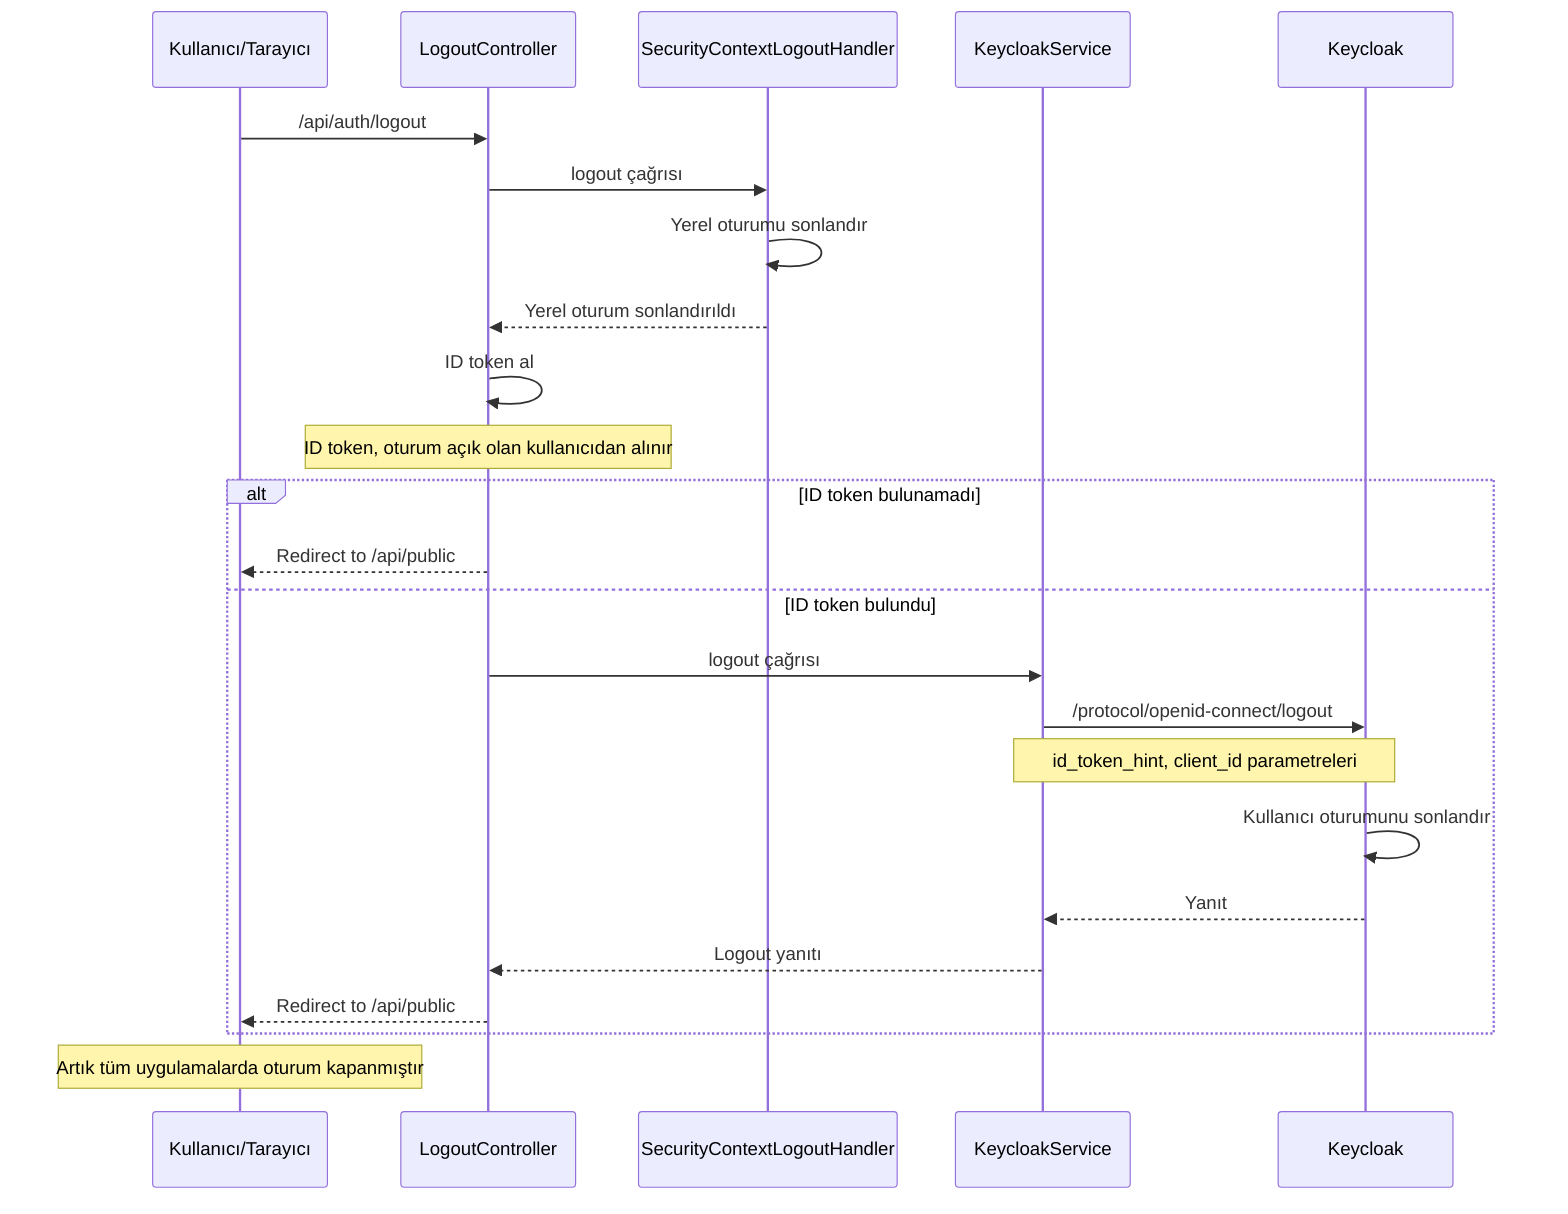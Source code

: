 sequenceDiagram
    participant Kullanıcı/Tarayıcı
    participant LogoutController
    participant SecurityContextLogoutHandler
    participant KeycloakService
    participant Keycloak

    Kullanıcı/Tarayıcı->>LogoutController: /api/auth/logout
    LogoutController->>SecurityContextLogoutHandler: logout çağrısı
    SecurityContextLogoutHandler->>SecurityContextLogoutHandler: Yerel oturumu sonlandır
    SecurityContextLogoutHandler-->>LogoutController: Yerel oturum sonlandırıldı

    LogoutController->>LogoutController: ID token al
    Note over LogoutController: ID token, oturum açık olan kullanıcıdan alınır

    alt ID token bulunamadı
        LogoutController-->>Kullanıcı/Tarayıcı: Redirect to /api/public
    else ID token bulundu
        LogoutController->>KeycloakService: logout çağrısı
        KeycloakService->>Keycloak: /protocol/openid-connect/logout
        Note over KeycloakService,Keycloak: id_token_hint, client_id parametreleri
        Keycloak->>Keycloak: Kullanıcı oturumunu sonlandır
        Keycloak-->>KeycloakService: Yanıt
        KeycloakService-->>LogoutController: Logout yanıtı
        LogoutController-->>Kullanıcı/Tarayıcı: Redirect to /api/public
    end

    Note over Kullanıcı/Tarayıcı: Artık tüm uygulamalarda oturum kapanmıştır